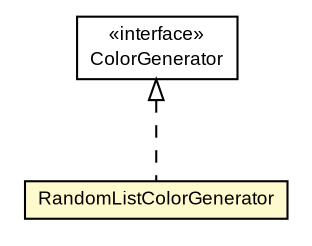 #!/usr/local/bin/dot
#
# Class diagram 
# Generated by UmlGraph version 4.6 (http://www.spinellis.gr/sw/umlgraph)
#

digraph G {
	edge [fontname="arial",fontsize=10,labelfontname="arial",labelfontsize=10];
	node [fontname="arial",fontsize=10,shape=plaintext];
	// com.octo.captcha.component.image.color.RandomListColorGenerator
	c6919 [label=<<table border="0" cellborder="1" cellspacing="0" cellpadding="2" port="p" bgcolor="lemonChiffon" href="./RandomListColorGenerator.html">
		<tr><td><table border="0" cellspacing="0" cellpadding="1">
			<tr><td> RandomListColorGenerator </td></tr>
		</table></td></tr>
		</table>>, fontname="arial", fontcolor="black", fontsize=9.0];
	// com.octo.captcha.component.image.color.ColorGenerator
	c6920 [label=<<table border="0" cellborder="1" cellspacing="0" cellpadding="2" port="p" href="./ColorGenerator.html">
		<tr><td><table border="0" cellspacing="0" cellpadding="1">
			<tr><td> &laquo;interface&raquo; </td></tr>
			<tr><td> ColorGenerator </td></tr>
		</table></td></tr>
		</table>>, fontname="arial", fontcolor="black", fontsize=9.0];
	//com.octo.captcha.component.image.color.RandomListColorGenerator implements com.octo.captcha.component.image.color.ColorGenerator
	c6920:p -> c6919:p [dir=back,arrowtail=empty,style=dashed];
}

